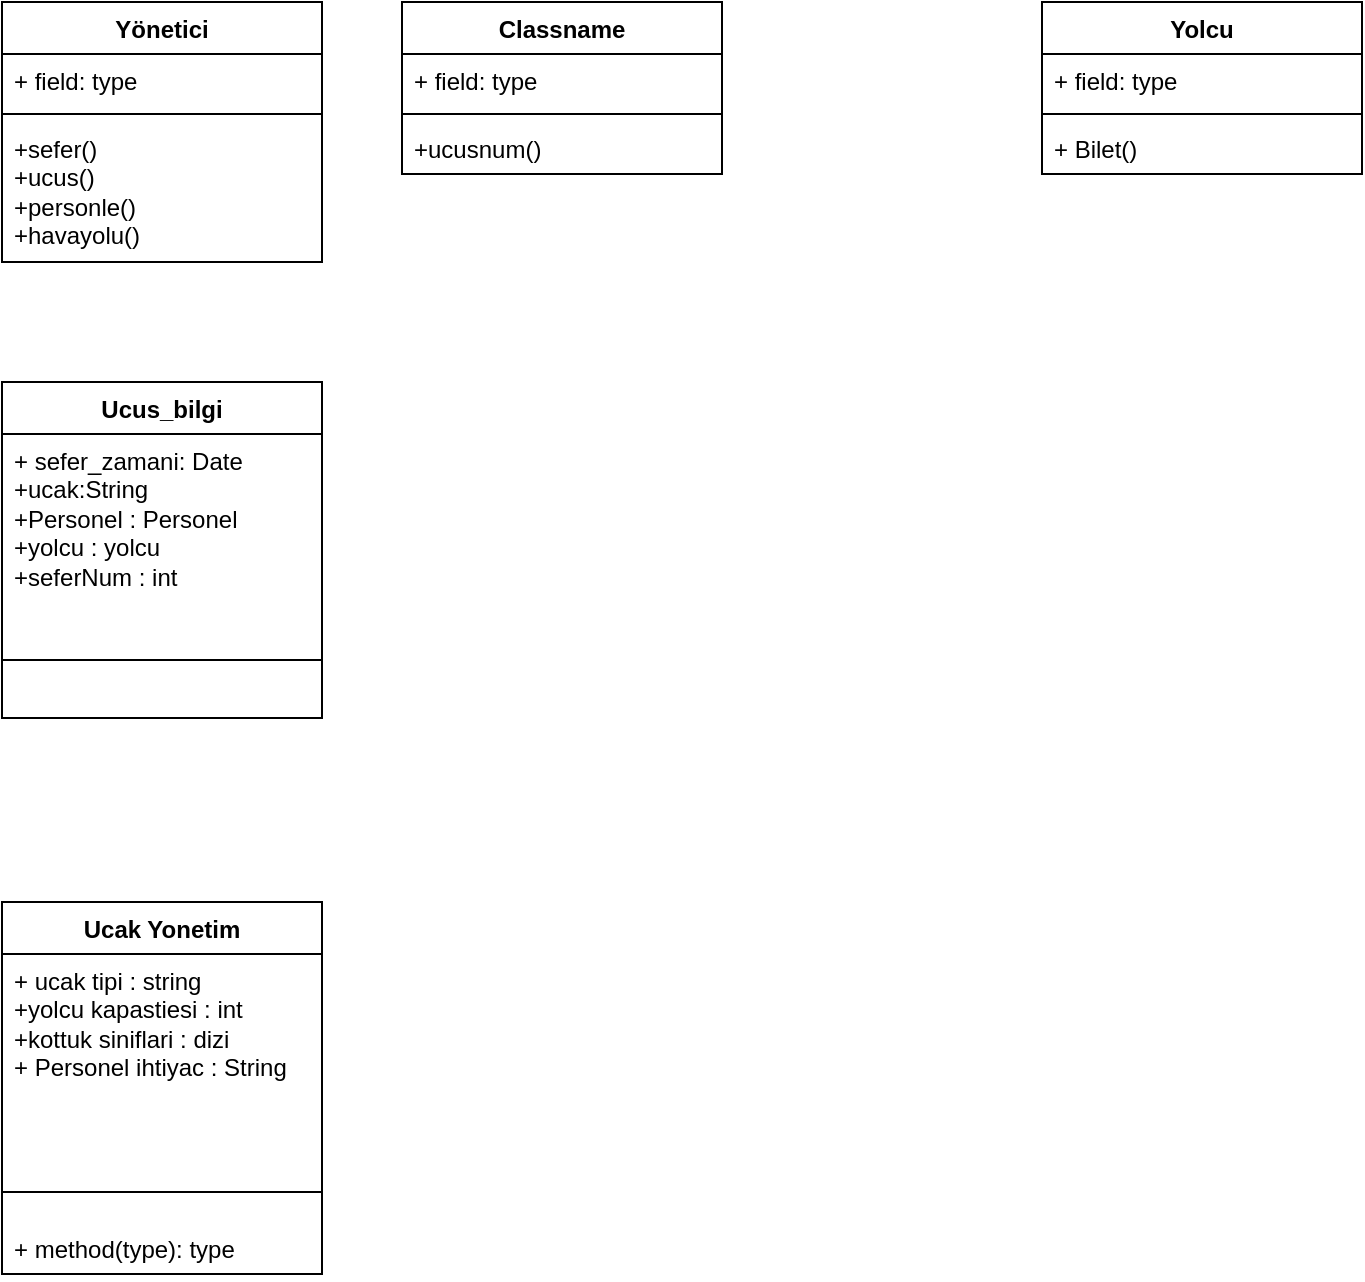 <mxfile version="22.1.11" type="github">
  <diagram name="Page-1" id="y28atNg2f1xREJNrt48a">
    <mxGraphModel dx="957" dy="446" grid="1" gridSize="10" guides="1" tooltips="1" connect="1" arrows="1" fold="1" page="1" pageScale="1" pageWidth="850" pageHeight="1100" math="0" shadow="0">
      <root>
        <mxCell id="0" />
        <mxCell id="1" parent="0" />
        <mxCell id="ixh5V46xJlmoBf5bU9ou-13" value="Yönetici" style="swimlane;fontStyle=1;align=center;verticalAlign=top;childLayout=stackLayout;horizontal=1;startSize=26;horizontalStack=0;resizeParent=1;resizeParentMax=0;resizeLast=0;collapsible=1;marginBottom=0;whiteSpace=wrap;html=1;" parent="1" vertex="1">
          <mxGeometry x="40" y="130" width="160" height="130" as="geometry" />
        </mxCell>
        <mxCell id="ixh5V46xJlmoBf5bU9ou-14" value="+ field: type" style="text;strokeColor=none;fillColor=none;align=left;verticalAlign=top;spacingLeft=4;spacingRight=4;overflow=hidden;rotatable=0;points=[[0,0.5],[1,0.5]];portConstraint=eastwest;whiteSpace=wrap;html=1;" parent="ixh5V46xJlmoBf5bU9ou-13" vertex="1">
          <mxGeometry y="26" width="160" height="26" as="geometry" />
        </mxCell>
        <mxCell id="ixh5V46xJlmoBf5bU9ou-15" value="" style="line;strokeWidth=1;fillColor=none;align=left;verticalAlign=middle;spacingTop=-1;spacingLeft=3;spacingRight=3;rotatable=0;labelPosition=right;points=[];portConstraint=eastwest;strokeColor=inherit;" parent="ixh5V46xJlmoBf5bU9ou-13" vertex="1">
          <mxGeometry y="52" width="160" height="8" as="geometry" />
        </mxCell>
        <mxCell id="ixh5V46xJlmoBf5bU9ou-16" value="+sefer()&lt;br&gt;+ucus()&lt;br&gt;+personle()&lt;br&gt;+havayolu()" style="text;strokeColor=none;fillColor=none;align=left;verticalAlign=top;spacingLeft=4;spacingRight=4;overflow=hidden;rotatable=0;points=[[0,0.5],[1,0.5]];portConstraint=eastwest;whiteSpace=wrap;html=1;" parent="ixh5V46xJlmoBf5bU9ou-13" vertex="1">
          <mxGeometry y="60" width="160" height="70" as="geometry" />
        </mxCell>
        <mxCell id="ixh5V46xJlmoBf5bU9ou-17" value="Classname" style="swimlane;fontStyle=1;align=center;verticalAlign=top;childLayout=stackLayout;horizontal=1;startSize=26;horizontalStack=0;resizeParent=1;resizeParentMax=0;resizeLast=0;collapsible=1;marginBottom=0;whiteSpace=wrap;html=1;" parent="1" vertex="1">
          <mxGeometry x="240" y="130" width="160" height="86" as="geometry" />
        </mxCell>
        <mxCell id="ixh5V46xJlmoBf5bU9ou-18" value="+ field: type" style="text;strokeColor=none;fillColor=none;align=left;verticalAlign=top;spacingLeft=4;spacingRight=4;overflow=hidden;rotatable=0;points=[[0,0.5],[1,0.5]];portConstraint=eastwest;whiteSpace=wrap;html=1;" parent="ixh5V46xJlmoBf5bU9ou-17" vertex="1">
          <mxGeometry y="26" width="160" height="26" as="geometry" />
        </mxCell>
        <mxCell id="ixh5V46xJlmoBf5bU9ou-19" value="" style="line;strokeWidth=1;fillColor=none;align=left;verticalAlign=middle;spacingTop=-1;spacingLeft=3;spacingRight=3;rotatable=0;labelPosition=right;points=[];portConstraint=eastwest;strokeColor=inherit;" parent="ixh5V46xJlmoBf5bU9ou-17" vertex="1">
          <mxGeometry y="52" width="160" height="8" as="geometry" />
        </mxCell>
        <mxCell id="ixh5V46xJlmoBf5bU9ou-20" value="+ucusnum()" style="text;strokeColor=none;fillColor=none;align=left;verticalAlign=top;spacingLeft=4;spacingRight=4;overflow=hidden;rotatable=0;points=[[0,0.5],[1,0.5]];portConstraint=eastwest;whiteSpace=wrap;html=1;" parent="ixh5V46xJlmoBf5bU9ou-17" vertex="1">
          <mxGeometry y="60" width="160" height="26" as="geometry" />
        </mxCell>
        <mxCell id="ixh5V46xJlmoBf5bU9ou-21" value="Yolcu" style="swimlane;fontStyle=1;align=center;verticalAlign=top;childLayout=stackLayout;horizontal=1;startSize=26;horizontalStack=0;resizeParent=1;resizeParentMax=0;resizeLast=0;collapsible=1;marginBottom=0;whiteSpace=wrap;html=1;" parent="1" vertex="1">
          <mxGeometry x="560" y="130" width="160" height="86" as="geometry" />
        </mxCell>
        <mxCell id="ixh5V46xJlmoBf5bU9ou-22" value="+ field: type" style="text;strokeColor=none;fillColor=none;align=left;verticalAlign=top;spacingLeft=4;spacingRight=4;overflow=hidden;rotatable=0;points=[[0,0.5],[1,0.5]];portConstraint=eastwest;whiteSpace=wrap;html=1;" parent="ixh5V46xJlmoBf5bU9ou-21" vertex="1">
          <mxGeometry y="26" width="160" height="26" as="geometry" />
        </mxCell>
        <mxCell id="ixh5V46xJlmoBf5bU9ou-23" value="" style="line;strokeWidth=1;fillColor=none;align=left;verticalAlign=middle;spacingTop=-1;spacingLeft=3;spacingRight=3;rotatable=0;labelPosition=right;points=[];portConstraint=eastwest;strokeColor=inherit;" parent="ixh5V46xJlmoBf5bU9ou-21" vertex="1">
          <mxGeometry y="52" width="160" height="8" as="geometry" />
        </mxCell>
        <mxCell id="ixh5V46xJlmoBf5bU9ou-24" value="+ Bilet()" style="text;strokeColor=none;fillColor=none;align=left;verticalAlign=top;spacingLeft=4;spacingRight=4;overflow=hidden;rotatable=0;points=[[0,0.5],[1,0.5]];portConstraint=eastwest;whiteSpace=wrap;html=1;" parent="ixh5V46xJlmoBf5bU9ou-21" vertex="1">
          <mxGeometry y="60" width="160" height="26" as="geometry" />
        </mxCell>
        <mxCell id="ixh5V46xJlmoBf5bU9ou-25" value="Ucus_bilgi" style="swimlane;fontStyle=1;align=center;verticalAlign=top;childLayout=stackLayout;horizontal=1;startSize=26;horizontalStack=0;resizeParent=1;resizeParentMax=0;resizeLast=0;collapsible=1;marginBottom=0;whiteSpace=wrap;html=1;" parent="1" vertex="1">
          <mxGeometry x="40" y="320" width="160" height="168" as="geometry" />
        </mxCell>
        <mxCell id="ixh5V46xJlmoBf5bU9ou-26" value="+ sefer_zamani: Date&lt;br&gt;+ucak:String&lt;br&gt;+Personel : Personel&lt;br&gt;+yolcu : yolcu&lt;br&gt;+seferNum : int" style="text;strokeColor=none;fillColor=none;align=left;verticalAlign=top;spacingLeft=4;spacingRight=4;overflow=hidden;rotatable=0;points=[[0,0.5],[1,0.5]];portConstraint=eastwest;whiteSpace=wrap;html=1;" parent="ixh5V46xJlmoBf5bU9ou-25" vertex="1">
          <mxGeometry y="26" width="160" height="84" as="geometry" />
        </mxCell>
        <mxCell id="ixh5V46xJlmoBf5bU9ou-27" value="" style="line;strokeWidth=1;fillColor=none;align=left;verticalAlign=middle;spacingTop=-1;spacingLeft=3;spacingRight=3;rotatable=0;labelPosition=right;points=[];portConstraint=eastwest;strokeColor=inherit;" parent="ixh5V46xJlmoBf5bU9ou-25" vertex="1">
          <mxGeometry y="110" width="160" height="58" as="geometry" />
        </mxCell>
        <mxCell id="d6B70fxCBLHRnZ6kJkKw-1" value="Ucak Yonetim" style="swimlane;fontStyle=1;align=center;verticalAlign=top;childLayout=stackLayout;horizontal=1;startSize=26;horizontalStack=0;resizeParent=1;resizeParentMax=0;resizeLast=0;collapsible=1;marginBottom=0;whiteSpace=wrap;html=1;" vertex="1" parent="1">
          <mxGeometry x="40" y="580" width="160" height="186" as="geometry" />
        </mxCell>
        <mxCell id="d6B70fxCBLHRnZ6kJkKw-2" value="+ ucak tipi : string&lt;br&gt;+yolcu kapastiesi : int&amp;nbsp;&lt;br&gt;+kottuk siniflari : dizi&amp;nbsp;&lt;br&gt;+ Personel ihtiyac : String" style="text;strokeColor=none;fillColor=none;align=left;verticalAlign=top;spacingLeft=4;spacingRight=4;overflow=hidden;rotatable=0;points=[[0,0.5],[1,0.5]];portConstraint=eastwest;whiteSpace=wrap;html=1;" vertex="1" parent="d6B70fxCBLHRnZ6kJkKw-1">
          <mxGeometry y="26" width="160" height="104" as="geometry" />
        </mxCell>
        <mxCell id="d6B70fxCBLHRnZ6kJkKw-3" value="" style="line;strokeWidth=1;fillColor=none;align=left;verticalAlign=middle;spacingTop=-1;spacingLeft=3;spacingRight=3;rotatable=0;labelPosition=right;points=[];portConstraint=eastwest;strokeColor=inherit;" vertex="1" parent="d6B70fxCBLHRnZ6kJkKw-1">
          <mxGeometry y="130" width="160" height="30" as="geometry" />
        </mxCell>
        <mxCell id="d6B70fxCBLHRnZ6kJkKw-4" value="+ method(type): type" style="text;strokeColor=none;fillColor=none;align=left;verticalAlign=top;spacingLeft=4;spacingRight=4;overflow=hidden;rotatable=0;points=[[0,0.5],[1,0.5]];portConstraint=eastwest;whiteSpace=wrap;html=1;" vertex="1" parent="d6B70fxCBLHRnZ6kJkKw-1">
          <mxGeometry y="160" width="160" height="26" as="geometry" />
        </mxCell>
      </root>
    </mxGraphModel>
  </diagram>
</mxfile>
